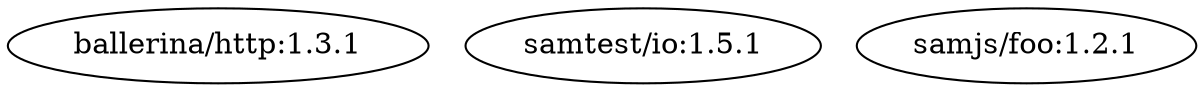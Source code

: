 digraph "samejs/app:0.1.0" {
    "ballerina/http:1.3.1"
    "samtest/io:1.5.1" [repo = "local"]
    "samjs/foo:1.2.1" [scope = "test_only"]
}
